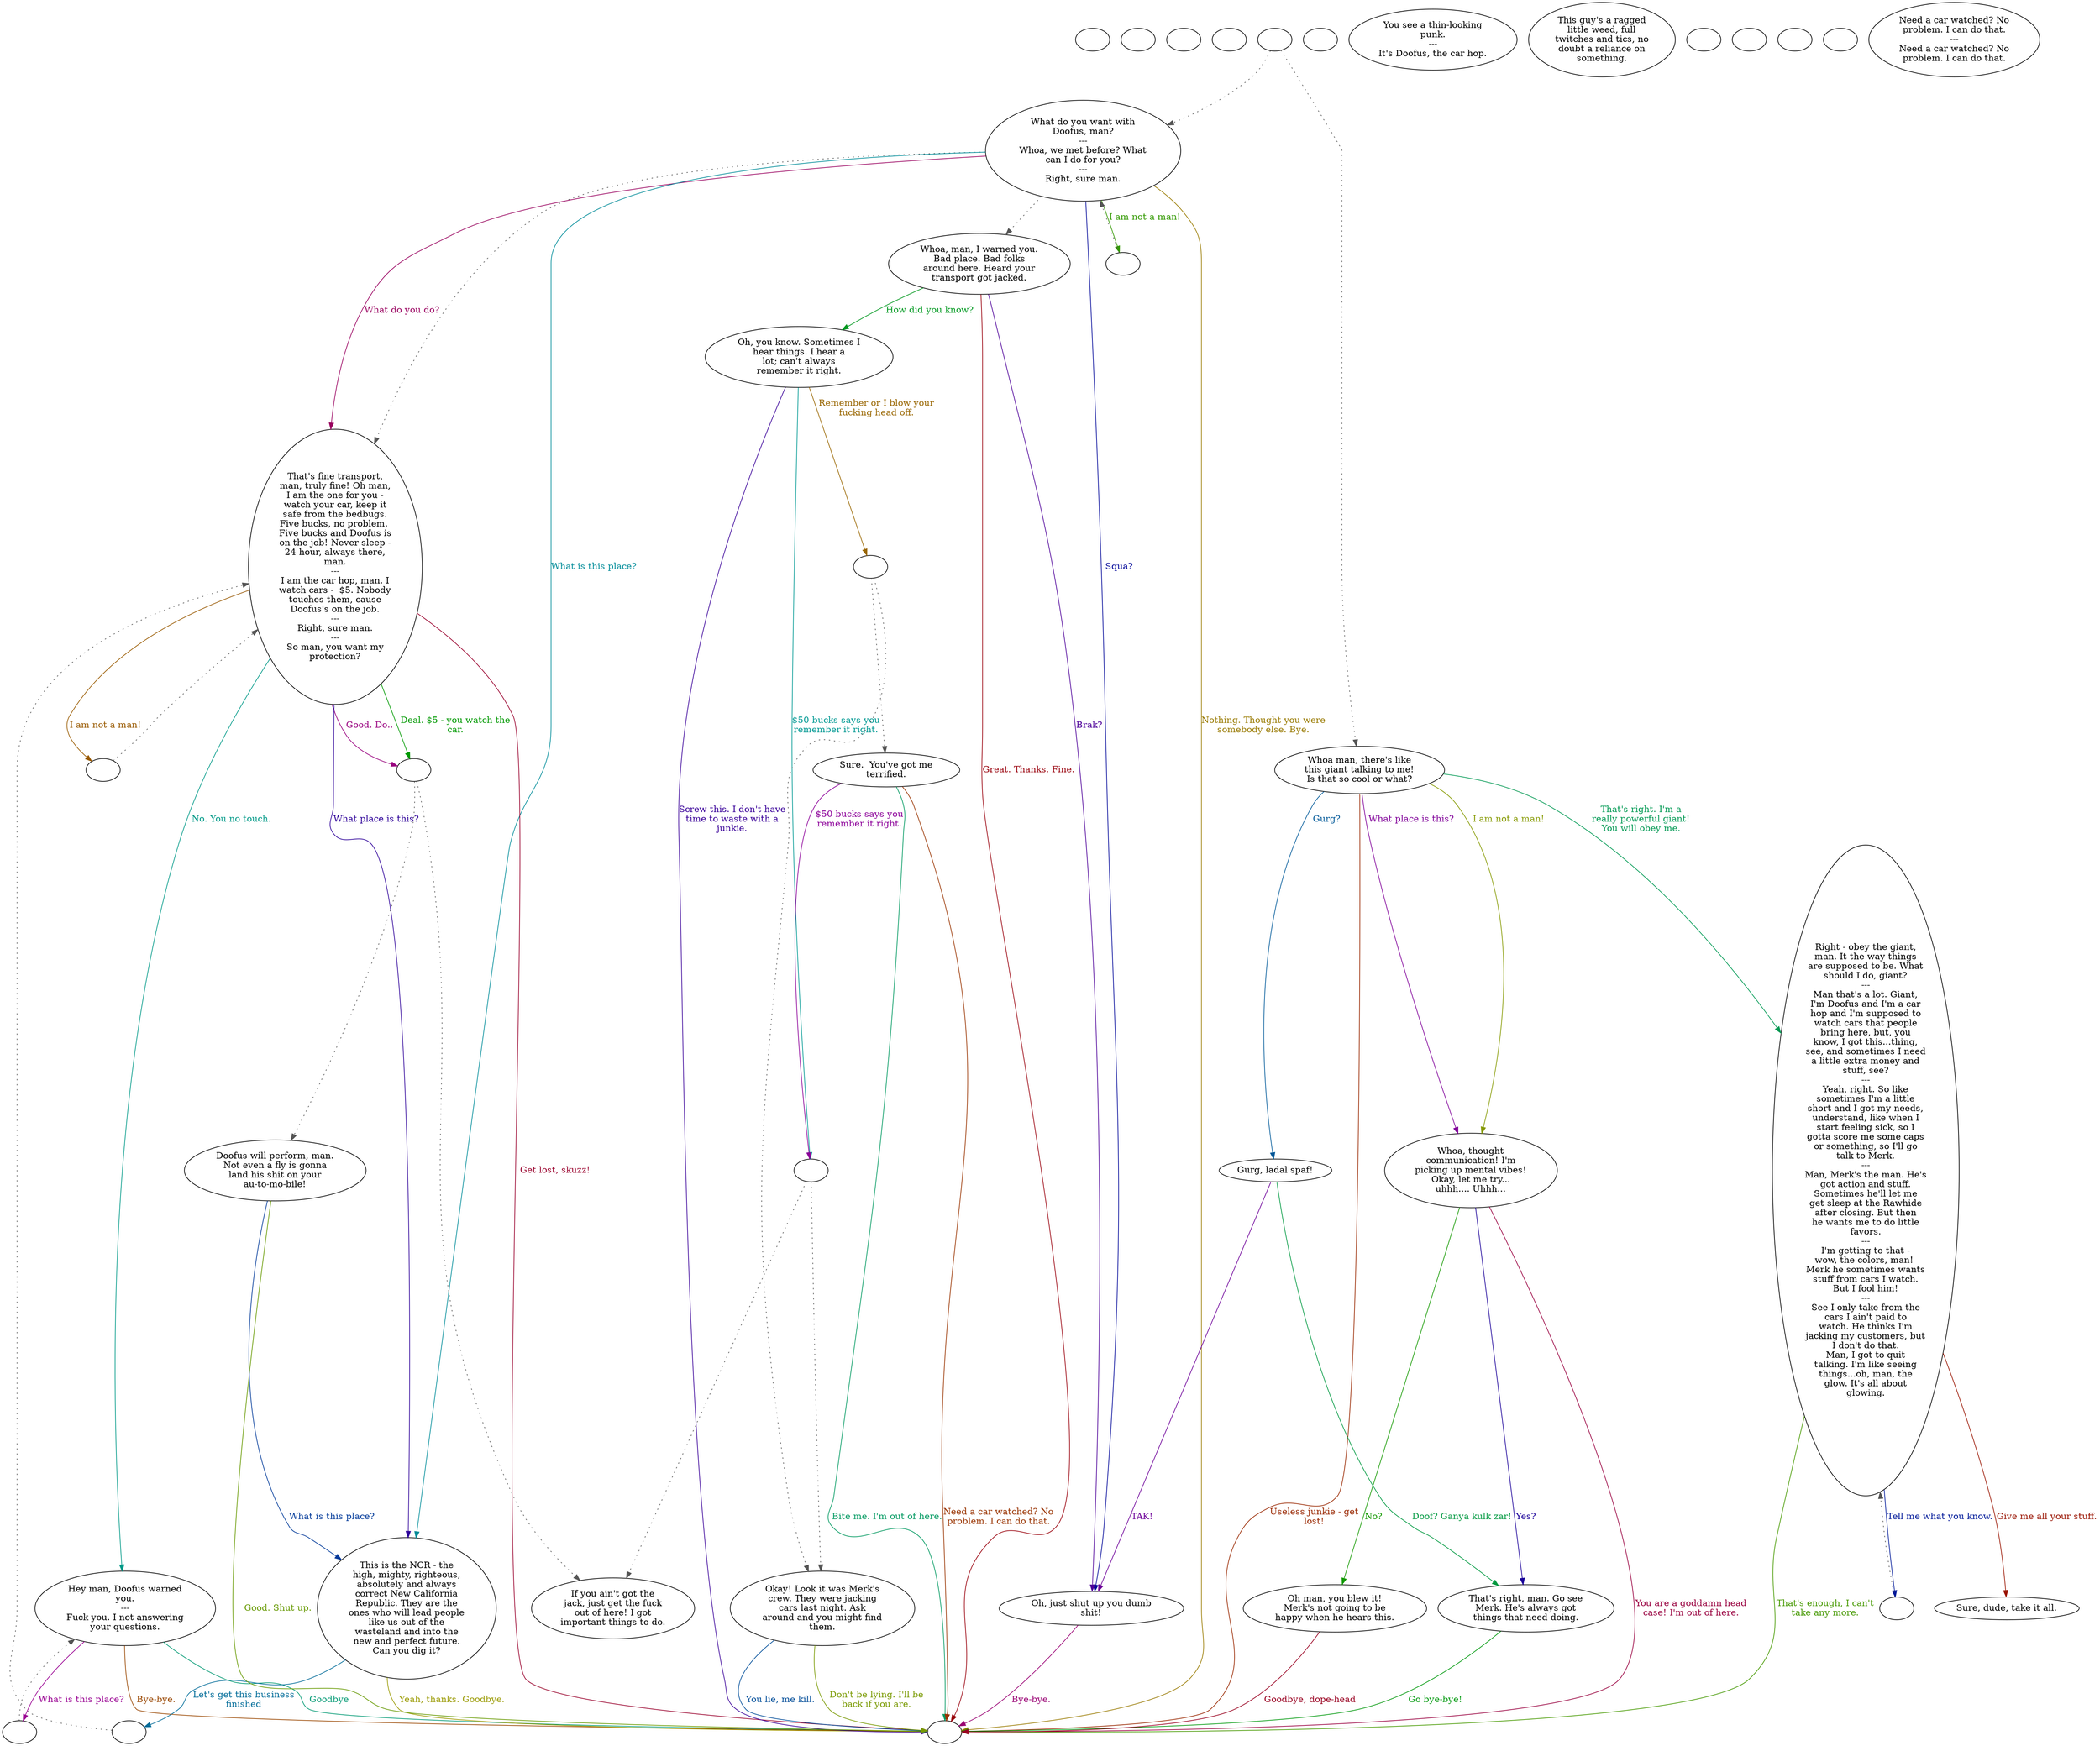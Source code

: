 digraph scskeete {
  "checkPartyMembersNearDoor" [style=filled       fillcolor="#FFFFFF"       color="#000000"]
  "checkPartyMembersNearDoor" [label=""]
  "start" [style=filled       fillcolor="#FFFFFF"       color="#000000"]
  "start" [label=""]
  "critter_p_proc" [style=filled       fillcolor="#FFFFFF"       color="#000000"]
  "critter_p_proc" [label=""]
  "pickup_p_proc" [style=filled       fillcolor="#FFFFFF"       color="#000000"]
  "pickup_p_proc" [label=""]
  "talk_p_proc" [style=filled       fillcolor="#FFFFFF"       color="#000000"]
  "talk_p_proc" -> "Node002" [style=dotted color="#555555"]
  "talk_p_proc" -> "Node003" [style=dotted color="#555555"]
  "talk_p_proc" [label=""]
  "destroy_p_proc" [style=filled       fillcolor="#FFFFFF"       color="#000000"]
  "destroy_p_proc" [label=""]
  "look_at_p_proc" [style=filled       fillcolor="#FFFFFF"       color="#000000"]
  "look_at_p_proc" [label="You see a thin-looking\npunk.\n---\nIt's Doofus, the car hop."]
  "description_p_proc" [style=filled       fillcolor="#FFFFFF"       color="#000000"]
  "description_p_proc" [label="This guy's a ragged\nlittle weed, full\ntwitches and tics, no\ndoubt a reliance on\nsomething."]
  "use_skill_on_p_proc" [style=filled       fillcolor="#FFFFFF"       color="#000000"]
  "use_skill_on_p_proc" [label=""]
  "damage_p_proc" [style=filled       fillcolor="#FFFFFF"       color="#000000"]
  "damage_p_proc" [label=""]
  "map_enter_p_proc" [style=filled       fillcolor="#FFFFFF"       color="#000000"]
  "map_enter_p_proc" [label=""]
  "Node998" [style=filled       fillcolor="#FFFFFF"       color="#000000"]
  "Node998" [label=""]
  "Node999" [style=filled       fillcolor="#FFFFFF"       color="#000000"]
  "Node999" [label=""]
  "Node001" [style=filled       fillcolor="#FFFFFF"       color="#000000"]
  "Node001" [label="That's fine transport,\nman, truly fine! Oh man,\nI am the one for you -\nwatch your car, keep it\nsafe from the bedbugs.\nFive bucks, no problem. \nFive bucks and Doofus is\non the job! Never sleep -\n24 hour, always there,\nman.\n---\nI am the car hop, man. I\nwatch cars -  $5. Nobody\ntouches them, cause\nDoofus's on the job.\n---\nRight, sure man.\n---\nSo man, you want my\nprotection?"]
  "Node001" -> "Node0506a" [label="Good. Do.." color="#99007F" fontcolor="#99007F"]
  "Node001" -> "Node007" [label="No. You no touch." color="#009987" fontcolor="#009987"]
  "Node001" -> "Node001Inc" [label="I am not a man!" color="#995A00" fontcolor="#995A00"]
  "Node001" -> "Node009" [label="What place is this?" color="#2D0099" fontcolor="#2D0099"]
  "Node001" -> "Node0506a" [label="Deal. $5 - you watch the\ncar." color="#009901" fontcolor="#009901"]
  "Node001" -> "Node999" [label="Get lost, skuzz!" color="#99002C" fontcolor="#99002C"]
  "Node002" [style=filled       fillcolor="#FFFFFF"       color="#000000"]
  "Node002" [label="Whoa man, there's like\nthis giant talking to me!\nIs that so cool or what?"]
  "Node002" -> "Node010" [label="Gurg?" color="#005999" fontcolor="#005999"]
  "Node002" -> "Node008" [label="I am not a man!" color="#859900" fontcolor="#859900"]
  "Node002" -> "Node008" [label="What place is this?" color="#800099" fontcolor="#800099"]
  "Node002" -> "Node011" [label="That's right. I'm a\nreally powerful giant!\nYou will obey me." color="#009953" fontcolor="#009953"]
  "Node002" -> "Node999" [label="Useless junkie - get\nlost!" color="#992700" fontcolor="#992700"]
  "Node003" [style=filled       fillcolor="#FFFFFF"       color="#000000"]
  "Node003" -> "Node001" [style=dotted color="#555555"]
  "Node003" -> "Node004" [style=dotted color="#555555"]
  "Node003" [label="What do you want with\nDoofus, man?\n---\nWhoa, we met before? What\ncan I do for you?\n---\nRight, sure man."]
  "Node003" -> "Node012" [label="Squa?" color="#000699" fontcolor="#000699"]
  "Node003" -> "Node003inc" [label="I am not a man!" color="#329900" fontcolor="#329900"]
  "Node003" -> "Node001" [label="What do you do?" color="#99005F" fontcolor="#99005F"]
  "Node003" -> "Node009" [label="What is this place?" color="#008C99" fontcolor="#008C99"]
  "Node003" -> "Node999" [label="Nothing. Thought you were\nsomebody else. Bye." color="#997A00" fontcolor="#997A00"]
  "Node004" [style=filled       fillcolor="#FFFFFF"       color="#000000"]
  "Node004" [label="Whoa, man, I warned you.\nBad place. Bad folks\naround here. Heard your\ntransport got jacked."]
  "Node004" -> "Node012" [label="Brak?" color="#4D0099" fontcolor="#4D0099"]
  "Node004" -> "Node013" [label="How did you know?" color="#009920" fontcolor="#009920"]
  "Node004" -> "Node999" [label="Great. Thanks. Fine." color="#99000C" fontcolor="#99000C"]
  "Node005" [style=filled       fillcolor="#FFFFFF"       color="#000000"]
  "Node005" [label="Doofus will perform, man.\nNot even a fly is gonna\nland his shit on your\nau-to-mo-bile!"]
  "Node005" -> "Node009" [label="What is this place?" color="#003999" fontcolor="#003999"]
  "Node005" -> "Node999" [label="Good. Shut up." color="#669900" fontcolor="#669900"]
  "Node006" [style=filled       fillcolor="#FFFFFF"       color="#000000"]
  "Node006" [label="If you ain't got the\njack, just get the fuck\nout of here! I got\nimportant things to do."]
  "Node007" [style=filled       fillcolor="#FFFFFF"       color="#000000"]
  "Node007" [label="Hey man, Doofus warned\nyou.\n---\nFuck you. I not answering\nyour questions."]
  "Node007" -> "Node007Inc" [label="What is this place?" color="#990092" fontcolor="#990092"]
  "Node007" -> "Node999" [label="Goodbye" color="#009973" fontcolor="#009973"]
  "Node007" -> "Node999" [label="Bye-bye." color="#994600" fontcolor="#994600"]
  "Node008" [style=filled       fillcolor="#FFFFFF"       color="#000000"]
  "Node008" [label="Whoa, thought\ncommunication! I'm\npicking up mental vibes!\nOkay, let me try...\nuhhh.... Uhhh..."]
  "Node008" -> "Node014" [label="Yes?" color="#1A0099" fontcolor="#1A0099"]
  "Node008" -> "Node015" [label="No?" color="#139900" fontcolor="#139900"]
  "Node008" -> "Node999" [label="You are a goddamn head\ncase! I'm out of here." color="#99003F" fontcolor="#99003F"]
  "Node009" [style=filled       fillcolor="#FFFFFF"       color="#000000"]
  "Node009" [label="This is the NCR - the\nhigh, mighty, righteous,\nabsolutely and always\ncorrect New California\nRepublic. They are the\nones who will lead people\nlike us out of the\nwasteland and into the\nnew and perfect future.\nCan you dig it?"]
  "Node009" -> "Node001Stub" [label="Let's get this business\nfinished" color="#006C99" fontcolor="#006C99"]
  "Node009" -> "Node999" [label="Yeah, thanks. Goodbye." color="#999900" fontcolor="#999900"]
  "Node010" [style=filled       fillcolor="#FFFFFF"       color="#000000"]
  "Node010" [label="Gurg, ladal spaf!"]
  "Node010" -> "Node012" [label="TAK!" color="#6D0099" fontcolor="#6D0099"]
  "Node010" -> "Node014" [label="Doof? Ganya kulk zar!" color="#009940" fontcolor="#009940"]
  "Node011" [style=filled       fillcolor="#FFFFFF"       color="#000000"]
  "Node011" [label="Right - obey the giant,\nman. It the way things\nare supposed to be. What\nshould I do, giant?\n---\nMan that's a lot. Giant,\nI'm Doofus and I'm a car\nhop and I'm supposed to\nwatch cars that people\nbring here, but, you\nknow, I got this...thing,\nsee, and sometimes I need\na little extra money and\nstuff, see?\n---\nYeah, right. So like\nsometimes I'm a little\nshort and I got my needs,\nunderstand, like when I\nstart feeling sick, so I\ngotta score me some caps\nor something, so I'll go\ntalk to Merk.\n---\nMan, Merk's the man. He's\ngot action and stuff.\nSometimes he'll let me\nget sleep at the Rawhide\nafter closing. But then\nhe wants me to do little\nfavors.\n---\nI'm getting to that -\nwow, the colors, man! \nMerk he sometimes wants\nstuff from cars I watch.\nBut I fool him!\n---\nSee I only take from the\ncars I ain't paid to\nwatch. He thinks I'm\njacking my customers, but\nI don't do that.\nMan, I got to quit\ntalking. I'm like seeing\nthings...oh, man, the\nglow. It's all about\nglowing."]
  "Node011" -> "Node011Take" [label="Give me all your stuff." color="#991300" fontcolor="#991300"]
  "Node011" -> "Node011Repeat" [label="Tell me what you know." color="#001999" fontcolor="#001999"]
  "Node011" -> "Node999" [label="That's enough, I can't\ntake any more." color="#469900" fontcolor="#469900"]
  "Node012" [style=filled       fillcolor="#FFFFFF"       color="#000000"]
  "Node012" [label="Oh, just shut up you dumb\nshit!"]
  "Node012" -> "Node999" [label="Bye-bye." color="#990073" fontcolor="#990073"]
  "Node013" [style=filled       fillcolor="#FFFFFF"       color="#000000"]
  "Node013" [label="Oh, you know. Sometimes I\nhear things. I hear a\nlot; can't always\nremember it right."]
  "Node013" -> "Node01606a" [label="$50 bucks says you\nremember it right." color="#009993" fontcolor="#009993"]
  "Node013" -> "Node016017a" [label="Remember or I blow your\nfucking head off." color="#996600" fontcolor="#996600"]
  "Node013" -> "Node999" [label="Screw this. I don't have\ntime to waste with a\njunkie." color="#390099" fontcolor="#390099"]
  "Node014" [style=filled       fillcolor="#FFFFFF"       color="#000000"]
  "Node014" [label="That's right, man. Go see\nMerk. He's always got\nthings that need doing."]
  "Node014" -> "Node999" [label="Go bye-bye!" color="#00990D" fontcolor="#00990D"]
  "Node015" [style=filled       fillcolor="#FFFFFF"       color="#000000"]
  "Node015" [label="Oh man, you blew it!\nMerk's not going to be\nhappy when he hears this."]
  "Node015" -> "Node999" [label="Goodbye, dope-head" color="#990020" fontcolor="#990020"]
  "Node016" [style=filled       fillcolor="#FFFFFF"       color="#000000"]
  "Node016" [label="Okay! Look it was Merk's\ncrew. They were jacking\ncars last night. Ask\naround and you might find\nthem."]
  "Node016" -> "Node999" [label="You lie, me kill." color="#004D99" fontcolor="#004D99"]
  "Node016" -> "Node999" [label="Don't be lying. I'll be\nback if you are." color="#799900" fontcolor="#799900"]
  "Node017" [style=filled       fillcolor="#FFFFFF"       color="#000000"]
  "Node017" [label="Sure.  You've got me\nterrified."]
  "Node017" -> "Node01606a" [label="$50 bucks says you\nremember it right." color="#8C0099" fontcolor="#8C0099"]
  "Node017" -> "Node999" [label="Bite me. I'm out of here." color="#009960" fontcolor="#009960"]
  "Node017" -> "Node999" [label="Need a car watched? No\nproblem. I can do that." color="#993300" fontcolor="#993300"]
  "timed_event_p_proc" [style=filled       fillcolor="#FFFFFF"       color="#000000"]
  "timed_event_p_proc" [label="Need a car watched? No\nproblem. I can do that.\n---\nNeed a car watched? No\nproblem. I can do that."]
  "Node001Inc" [style=filled       fillcolor="#FFFFFF"       color="#000000"]
  "Node001Inc" -> "Node001" [style=dotted color="#555555"]
  "Node001Inc" [label=""]
  "Node0506a" [style=filled       fillcolor="#FFFFFF"       color="#000000"]
  "Node0506a" -> "Node005" [style=dotted color="#555555"]
  "Node0506a" -> "Node006" [style=dotted color="#555555"]
  "Node0506a" [label=""]
  "Node003inc" [style=filled       fillcolor="#FFFFFF"       color="#000000"]
  "Node003inc" -> "Node003" [style=dotted color="#555555"]
  "Node003inc" [label=""]
  "Node007Inc" [style=filled       fillcolor="#FFFFFF"       color="#000000"]
  "Node007Inc" -> "Node007" [style=dotted color="#555555"]
  "Node007Inc" [label=""]
  "Node001Stub" [style=filled       fillcolor="#FFFFFF"       color="#000000"]
  "Node001Stub" -> "Node001" [style=dotted color="#555555"]
  "Node001Stub" [label=""]
  "Node011Take" [style=filled       fillcolor="#FFFFFF"       color="#000000"]
  "Node011Take" [label="Sure, dude, take it all."]
  "Node011Repeat" [style=filled       fillcolor="#FFFFFF"       color="#000000"]
  "Node011Repeat" -> "Node011" [style=dotted color="#555555"]
  "Node011Repeat" [label=""]
  "Node01606a" [style=filled       fillcolor="#FFFFFF"       color="#000000"]
  "Node01606a" -> "Node016" [style=dotted color="#555555"]
  "Node01606a" -> "Node006" [style=dotted color="#555555"]
  "Node01606a" [label=""]
  "Node016017a" [style=filled       fillcolor="#FFFFFF"       color="#000000"]
  "Node016017a" -> "Node016" [style=dotted color="#555555"]
  "Node016017a" -> "Node017" [style=dotted color="#555555"]
  "Node016017a" [label=""]
}